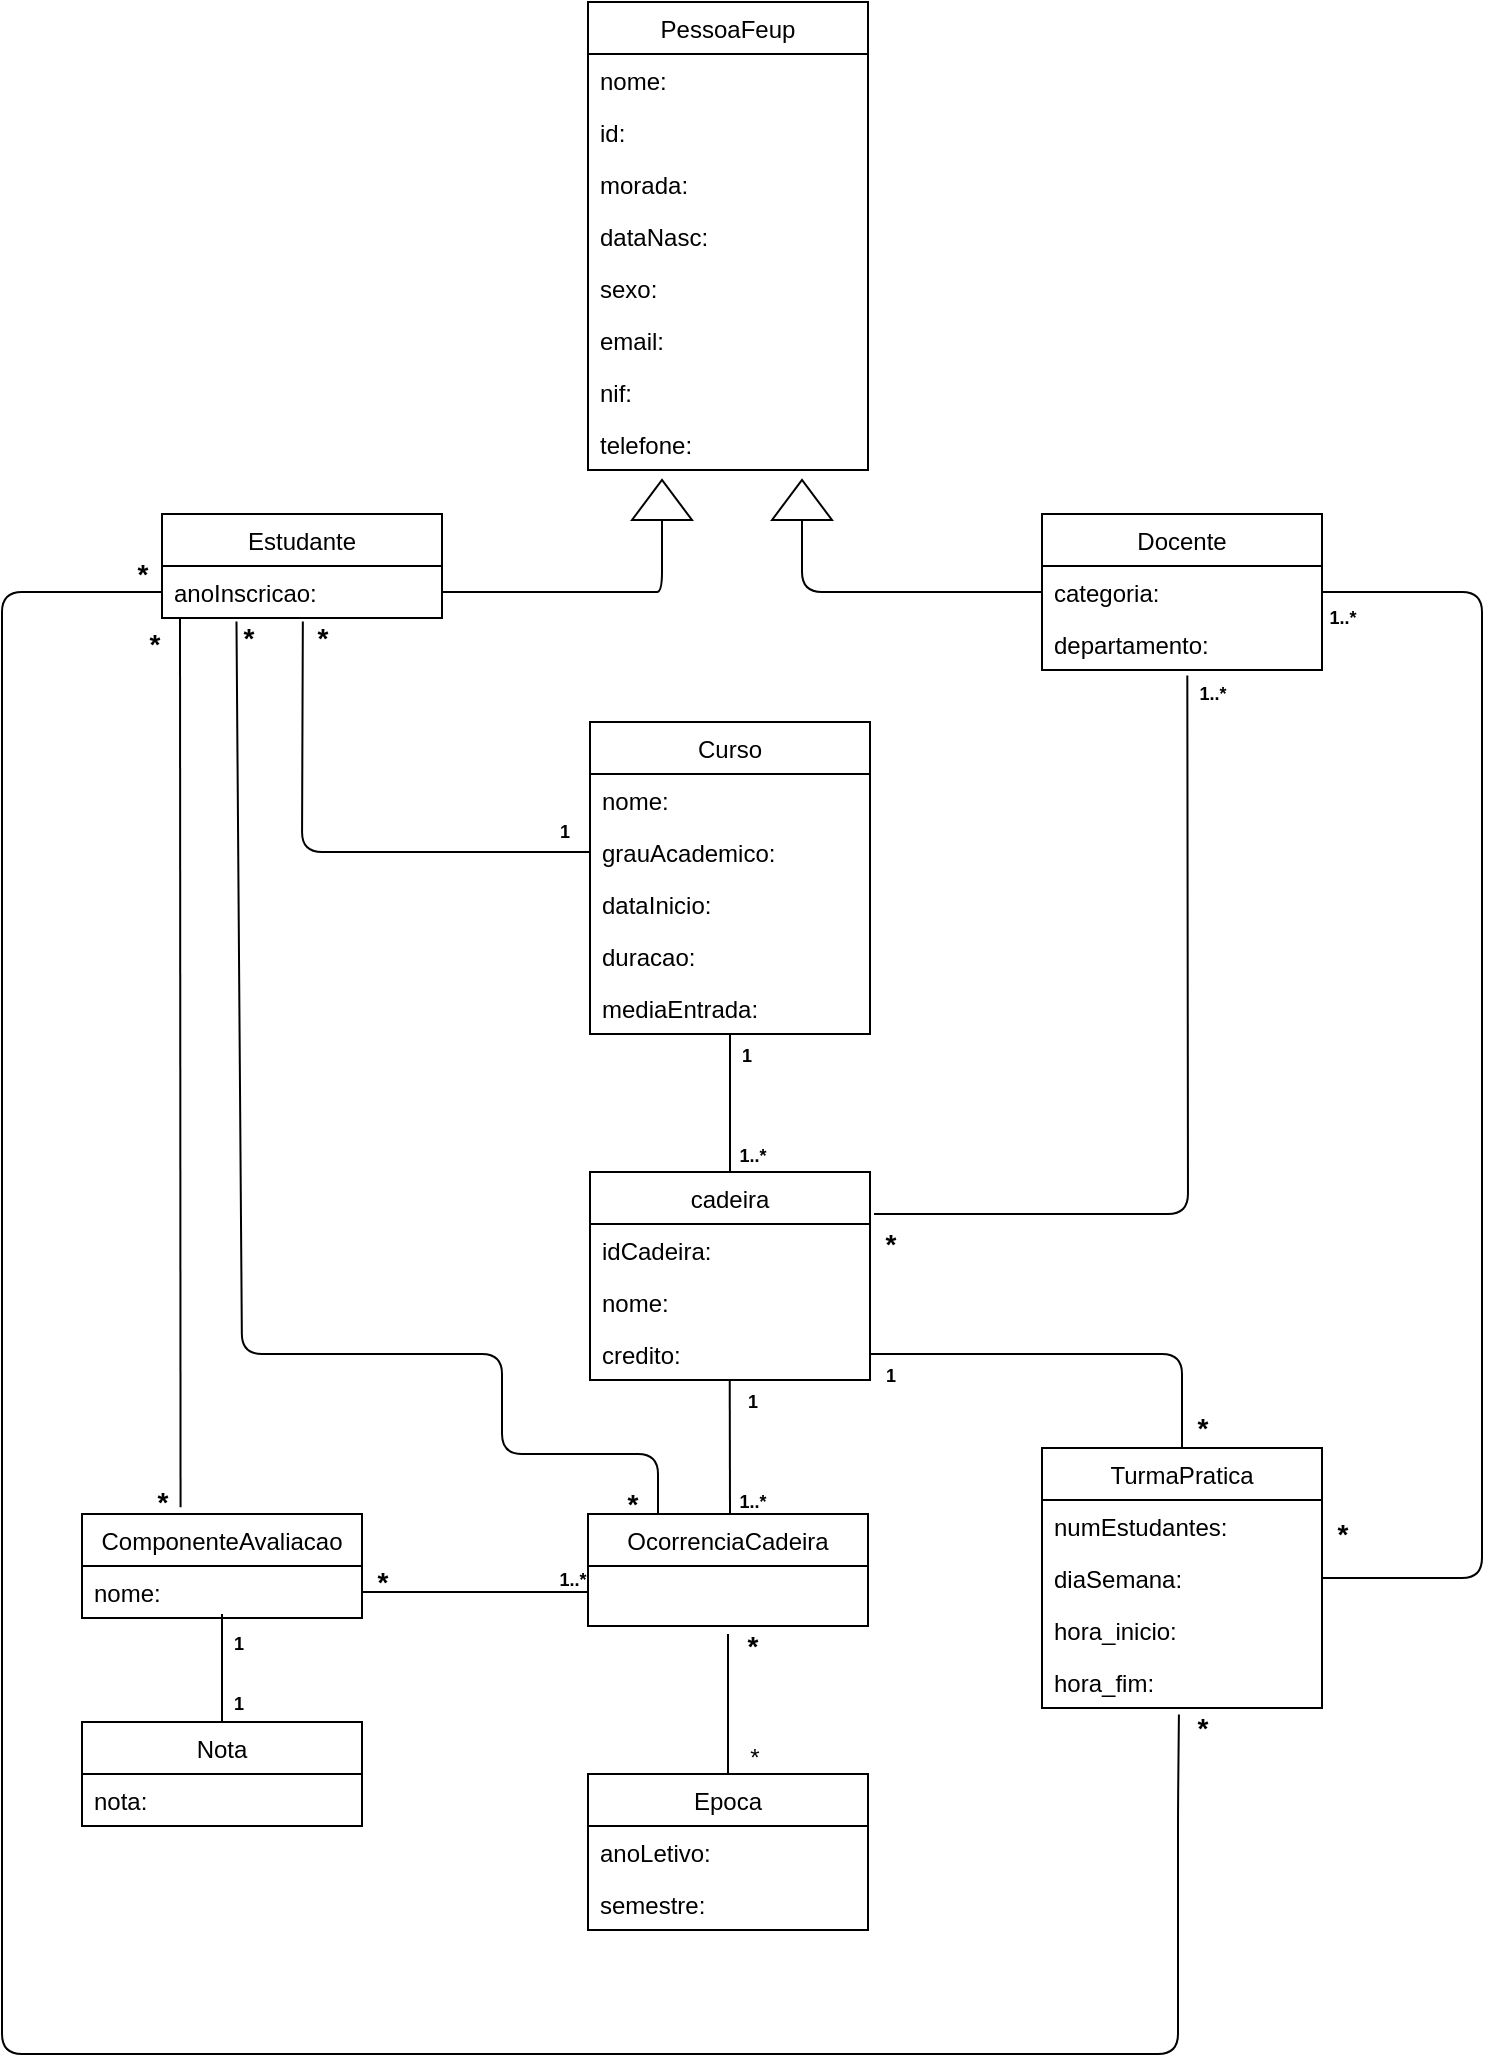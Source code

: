 <mxfile version="12.9.7" type="device"><diagram id="d7LpSjRp7Q46uOrxwOj7" name="Modelo Conceptual"><mxGraphModel dx="1038" dy="548" grid="1" gridSize="10" guides="1" tooltips="1" connect="1" arrows="1" fold="1" page="1" pageScale="1" pageWidth="827" pageHeight="1169" math="0" shadow="0"><root><mxCell id="4ptNPu3zkqweSRHVNAvZ-0"/><mxCell id="4ptNPu3zkqweSRHVNAvZ-1" parent="4ptNPu3zkqweSRHVNAvZ-0"/><mxCell id="tby6hrzwDhZLxo_QM7lI-17" value="PessoaFeup" style="swimlane;fontStyle=0;childLayout=stackLayout;horizontal=1;startSize=26;fillColor=none;horizontalStack=0;resizeParent=1;resizeParentMax=0;resizeLast=0;collapsible=1;marginBottom=0;" parent="4ptNPu3zkqweSRHVNAvZ-1" vertex="1"><mxGeometry x="343" y="76" width="140" height="234" as="geometry"/></mxCell><mxCell id="tby6hrzwDhZLxo_QM7lI-18" value="nome: " style="text;strokeColor=none;fillColor=none;align=left;verticalAlign=top;spacingLeft=4;spacingRight=4;overflow=hidden;rotatable=0;points=[[0,0.5],[1,0.5]];portConstraint=eastwest;" parent="tby6hrzwDhZLxo_QM7lI-17" vertex="1"><mxGeometry y="26" width="140" height="26" as="geometry"/></mxCell><mxCell id="tby6hrzwDhZLxo_QM7lI-19" value="id:" style="text;strokeColor=none;fillColor=none;align=left;verticalAlign=top;spacingLeft=4;spacingRight=4;overflow=hidden;rotatable=0;points=[[0,0.5],[1,0.5]];portConstraint=eastwest;" parent="tby6hrzwDhZLxo_QM7lI-17" vertex="1"><mxGeometry y="52" width="140" height="26" as="geometry"/></mxCell><mxCell id="iVoNyIiTKMbWrIPZD3BO-11" value="morada:" style="text;strokeColor=none;fillColor=none;align=left;verticalAlign=top;spacingLeft=4;spacingRight=4;overflow=hidden;rotatable=0;points=[[0,0.5],[1,0.5]];portConstraint=eastwest;" parent="tby6hrzwDhZLxo_QM7lI-17" vertex="1"><mxGeometry y="78" width="140" height="26" as="geometry"/></mxCell><mxCell id="tby6hrzwDhZLxo_QM7lI-20" value="dataNasc:" style="text;strokeColor=none;fillColor=none;align=left;verticalAlign=top;spacingLeft=4;spacingRight=4;overflow=hidden;rotatable=0;points=[[0,0.5],[1,0.5]];portConstraint=eastwest;" parent="tby6hrzwDhZLxo_QM7lI-17" vertex="1"><mxGeometry y="104" width="140" height="26" as="geometry"/></mxCell><mxCell id="tby6hrzwDhZLxo_QM7lI-26" value="sexo:" style="text;strokeColor=none;fillColor=none;align=left;verticalAlign=top;spacingLeft=4;spacingRight=4;overflow=hidden;rotatable=0;points=[[0,0.5],[1,0.5]];portConstraint=eastwest;" parent="tby6hrzwDhZLxo_QM7lI-17" vertex="1"><mxGeometry y="130" width="140" height="26" as="geometry"/></mxCell><mxCell id="tby6hrzwDhZLxo_QM7lI-27" value="email:" style="text;strokeColor=none;fillColor=none;align=left;verticalAlign=top;spacingLeft=4;spacingRight=4;overflow=hidden;rotatable=0;points=[[0,0.5],[1,0.5]];portConstraint=eastwest;" parent="tby6hrzwDhZLxo_QM7lI-17" vertex="1"><mxGeometry y="156" width="140" height="26" as="geometry"/></mxCell><mxCell id="uQg8kE9yHrgiMNUJrHKK-1" value="nif:" style="text;strokeColor=none;fillColor=none;align=left;verticalAlign=top;spacingLeft=4;spacingRight=4;overflow=hidden;rotatable=0;points=[[0,0.5],[1,0.5]];portConstraint=eastwest;" parent="tby6hrzwDhZLxo_QM7lI-17" vertex="1"><mxGeometry y="182" width="140" height="26" as="geometry"/></mxCell><mxCell id="uQg8kE9yHrgiMNUJrHKK-2" value="telefone:" style="text;strokeColor=none;fillColor=none;align=left;verticalAlign=top;spacingLeft=4;spacingRight=4;overflow=hidden;rotatable=0;points=[[0,0.5],[1,0.5]];portConstraint=eastwest;" parent="tby6hrzwDhZLxo_QM7lI-17" vertex="1"><mxGeometry y="208" width="140" height="26" as="geometry"/></mxCell><mxCell id="tby6hrzwDhZLxo_QM7lI-35" value="Estudante" style="swimlane;fontStyle=0;childLayout=stackLayout;horizontal=1;startSize=26;fillColor=none;horizontalStack=0;resizeParent=1;resizeParentMax=0;resizeLast=0;collapsible=1;marginBottom=0;" parent="4ptNPu3zkqweSRHVNAvZ-1" vertex="1"><mxGeometry x="130" y="332" width="140" height="52" as="geometry"/></mxCell><mxCell id="tby6hrzwDhZLxo_QM7lI-36" value="anoInscricao:" style="text;strokeColor=none;fillColor=none;align=left;verticalAlign=top;spacingLeft=4;spacingRight=4;overflow=hidden;rotatable=0;points=[[0,0.5],[1,0.5]];portConstraint=eastwest;" parent="tby6hrzwDhZLxo_QM7lI-35" vertex="1"><mxGeometry y="26" width="140" height="26" as="geometry"/></mxCell><mxCell id="tby6hrzwDhZLxo_QM7lI-29" value="Docente" style="swimlane;fontStyle=0;childLayout=stackLayout;horizontal=1;startSize=26;fillColor=none;horizontalStack=0;resizeParent=1;resizeParentMax=0;resizeLast=0;collapsible=1;marginBottom=0;" parent="4ptNPu3zkqweSRHVNAvZ-1" vertex="1"><mxGeometry x="570" y="332" width="140" height="78" as="geometry"/></mxCell><mxCell id="tby6hrzwDhZLxo_QM7lI-31" value="categoria:" style="text;strokeColor=none;fillColor=none;align=left;verticalAlign=top;spacingLeft=4;spacingRight=4;overflow=hidden;rotatable=0;points=[[0,0.5],[1,0.5]];portConstraint=eastwest;" parent="tby6hrzwDhZLxo_QM7lI-29" vertex="1"><mxGeometry y="26" width="140" height="26" as="geometry"/></mxCell><mxCell id="tby6hrzwDhZLxo_QM7lI-32" value="departamento:" style="text;strokeColor=none;fillColor=none;align=left;verticalAlign=top;spacingLeft=4;spacingRight=4;overflow=hidden;rotatable=0;points=[[0,0.5],[1,0.5]];portConstraint=eastwest;" parent="tby6hrzwDhZLxo_QM7lI-29" vertex="1"><mxGeometry y="52" width="140" height="26" as="geometry"/></mxCell><mxCell id="tby6hrzwDhZLxo_QM7lI-83" value="" style="triangle;whiteSpace=wrap;html=1;rotation=-90;" parent="4ptNPu3zkqweSRHVNAvZ-1" vertex="1"><mxGeometry x="370" y="310" width="20" height="30" as="geometry"/></mxCell><mxCell id="tby6hrzwDhZLxo_QM7lI-84" value="" style="triangle;whiteSpace=wrap;html=1;rotation=-90;" parent="4ptNPu3zkqweSRHVNAvZ-1" vertex="1"><mxGeometry x="440" y="310" width="20" height="30" as="geometry"/></mxCell><mxCell id="tby6hrzwDhZLxo_QM7lI-85" value="" style="endArrow=none;html=1;exitX=1;exitY=0.5;exitDx=0;exitDy=0;entryX=0;entryY=0.5;entryDx=0;entryDy=0;" parent="4ptNPu3zkqweSRHVNAvZ-1" target="tby6hrzwDhZLxo_QM7lI-83" edge="1"><mxGeometry width="50" height="50" relative="1" as="geometry"><mxPoint x="270" y="371" as="sourcePoint"/><mxPoint x="560" y="422" as="targetPoint"/><Array as="points"><mxPoint x="370" y="371"/><mxPoint x="380" y="371"/></Array></mxGeometry></mxCell><mxCell id="tby6hrzwDhZLxo_QM7lI-86" value="" style="endArrow=none;html=1;exitX=0;exitY=0.5;exitDx=0;exitDy=0;entryX=0;entryY=0.5;entryDx=0;entryDy=0;" parent="4ptNPu3zkqweSRHVNAvZ-1" source="tby6hrzwDhZLxo_QM7lI-84" edge="1"><mxGeometry width="50" height="50" relative="1" as="geometry"><mxPoint x="510" y="472" as="sourcePoint"/><mxPoint x="570" y="371" as="targetPoint"/><Array as="points"><mxPoint x="450" y="371"/></Array></mxGeometry></mxCell><mxCell id="tby6hrzwDhZLxo_QM7lI-39" value="Curso" style="swimlane;fontStyle=0;childLayout=stackLayout;horizontal=1;startSize=26;fillColor=none;horizontalStack=0;resizeParent=1;resizeParentMax=0;resizeLast=0;collapsible=1;marginBottom=0;" parent="4ptNPu3zkqweSRHVNAvZ-1" vertex="1"><mxGeometry x="344" y="436" width="140" height="156" as="geometry"/></mxCell><mxCell id="tby6hrzwDhZLxo_QM7lI-40" value="nome: " style="text;strokeColor=none;fillColor=none;align=left;verticalAlign=top;spacingLeft=4;spacingRight=4;overflow=hidden;rotatable=0;points=[[0,0.5],[1,0.5]];portConstraint=eastwest;" parent="tby6hrzwDhZLxo_QM7lI-39" vertex="1"><mxGeometry y="26" width="140" height="26" as="geometry"/></mxCell><mxCell id="tby6hrzwDhZLxo_QM7lI-41" value="grauAcademico:" style="text;strokeColor=none;fillColor=none;align=left;verticalAlign=top;spacingLeft=4;spacingRight=4;overflow=hidden;rotatable=0;points=[[0,0.5],[1,0.5]];portConstraint=eastwest;" parent="tby6hrzwDhZLxo_QM7lI-39" vertex="1"><mxGeometry y="52" width="140" height="26" as="geometry"/></mxCell><mxCell id="tby6hrzwDhZLxo_QM7lI-42" value="dataInicio:" style="text;strokeColor=none;fillColor=none;align=left;verticalAlign=top;spacingLeft=4;spacingRight=4;overflow=hidden;rotatable=0;points=[[0,0.5],[1,0.5]];portConstraint=eastwest;" parent="tby6hrzwDhZLxo_QM7lI-39" vertex="1"><mxGeometry y="78" width="140" height="26" as="geometry"/></mxCell><mxCell id="tby6hrzwDhZLxo_QM7lI-43" value="duracao:" style="text;strokeColor=none;fillColor=none;align=left;verticalAlign=top;spacingLeft=4;spacingRight=4;overflow=hidden;rotatable=0;points=[[0,0.5],[1,0.5]];portConstraint=eastwest;" parent="tby6hrzwDhZLxo_QM7lI-39" vertex="1"><mxGeometry y="104" width="140" height="26" as="geometry"/></mxCell><mxCell id="tby6hrzwDhZLxo_QM7lI-44" value="mediaEntrada:" style="text;strokeColor=none;fillColor=none;align=left;verticalAlign=top;spacingLeft=4;spacingRight=4;overflow=hidden;rotatable=0;points=[[0,0.5],[1,0.5]];portConstraint=eastwest;" parent="tby6hrzwDhZLxo_QM7lI-39" vertex="1"><mxGeometry y="130" width="140" height="26" as="geometry"/></mxCell><mxCell id="tby6hrzwDhZLxo_QM7lI-87" value="" style="endArrow=none;html=1;entryX=0;entryY=0.5;entryDx=0;entryDy=0;exitX=0.503;exitY=1.069;exitDx=0;exitDy=0;exitPerimeter=0;" parent="4ptNPu3zkqweSRHVNAvZ-1" source="tby6hrzwDhZLxo_QM7lI-36" target="tby6hrzwDhZLxo_QM7lI-41" edge="1"><mxGeometry width="50" height="50" relative="1" as="geometry"><mxPoint x="200" y="414" as="sourcePoint"/><mxPoint x="560" y="602" as="targetPoint"/><Array as="points"><mxPoint x="200" y="501"/></Array></mxGeometry></mxCell><mxCell id="tby6hrzwDhZLxo_QM7lI-76" value="cadeira" style="swimlane;fontStyle=0;childLayout=stackLayout;horizontal=1;startSize=26;fillColor=none;horizontalStack=0;resizeParent=1;resizeParentMax=0;resizeLast=0;collapsible=1;marginBottom=0;" parent="4ptNPu3zkqweSRHVNAvZ-1" vertex="1"><mxGeometry x="344" y="661" width="140" height="104" as="geometry"/></mxCell><mxCell id="tby6hrzwDhZLxo_QM7lI-78" value="idCadeira:" style="text;strokeColor=none;fillColor=none;align=left;verticalAlign=top;spacingLeft=4;spacingRight=4;overflow=hidden;rotatable=0;points=[[0,0.5],[1,0.5]];portConstraint=eastwest;" parent="tby6hrzwDhZLxo_QM7lI-76" vertex="1"><mxGeometry y="26" width="140" height="26" as="geometry"/></mxCell><mxCell id="iVoNyIiTKMbWrIPZD3BO-13" value="nome:" style="text;strokeColor=none;fillColor=none;align=left;verticalAlign=top;spacingLeft=4;spacingRight=4;overflow=hidden;rotatable=0;points=[[0,0.5],[1,0.5]];portConstraint=eastwest;" parent="tby6hrzwDhZLxo_QM7lI-76" vertex="1"><mxGeometry y="52" width="140" height="26" as="geometry"/></mxCell><mxCell id="tby6hrzwDhZLxo_QM7lI-79" value="credito:" style="text;strokeColor=none;fillColor=none;align=left;verticalAlign=top;spacingLeft=4;spacingRight=4;overflow=hidden;rotatable=0;points=[[0,0.5],[1,0.5]];portConstraint=eastwest;" parent="tby6hrzwDhZLxo_QM7lI-76" vertex="1"><mxGeometry y="78" width="140" height="26" as="geometry"/></mxCell><mxCell id="tby6hrzwDhZLxo_QM7lI-88" value="" style="endArrow=none;html=1;exitX=0.5;exitY=0;exitDx=0;exitDy=0;" parent="4ptNPu3zkqweSRHVNAvZ-1" source="tby6hrzwDhZLxo_QM7lI-76" edge="1"><mxGeometry width="50" height="50" relative="1" as="geometry"><mxPoint x="510" y="762" as="sourcePoint"/><mxPoint x="414" y="592" as="targetPoint"/></mxGeometry></mxCell><mxCell id="tby6hrzwDhZLxo_QM7lI-89" value="" style="endArrow=none;html=1;entryX=0.519;entryY=1.104;entryDx=0;entryDy=0;entryPerimeter=0;" parent="4ptNPu3zkqweSRHVNAvZ-1" target="tby6hrzwDhZLxo_QM7lI-32" edge="1"><mxGeometry width="50" height="50" relative="1" as="geometry"><mxPoint x="486" y="682" as="sourcePoint"/><mxPoint x="560" y="532" as="targetPoint"/><Array as="points"><mxPoint x="643" y="682"/></Array></mxGeometry></mxCell><mxCell id="tby6hrzwDhZLxo_QM7lI-91" value="" style="endArrow=none;html=1;exitX=0.5;exitY=0;exitDx=0;exitDy=0;entryX=0.499;entryY=1;entryDx=0;entryDy=0;entryPerimeter=0;" parent="4ptNPu3zkqweSRHVNAvZ-1" target="tby6hrzwDhZLxo_QM7lI-79" edge="1"><mxGeometry width="50" height="50" relative="1" as="geometry"><mxPoint x="414" y="832" as="sourcePoint"/><mxPoint x="510" y="752" as="targetPoint"/></mxGeometry></mxCell><mxCell id="tby6hrzwDhZLxo_QM7lI-92" value="" style="endArrow=none;html=1;exitX=1;exitY=0.5;exitDx=0;exitDy=0;entryX=0.5;entryY=0;entryDx=0;entryDy=0;" parent="4ptNPu3zkqweSRHVNAvZ-1" source="tby6hrzwDhZLxo_QM7lI-79" target="tby6hrzwDhZLxo_QM7lI-69" edge="1"><mxGeometry width="50" height="50" relative="1" as="geometry"><mxPoint x="520" y="882" as="sourcePoint"/><mxPoint x="570" y="832" as="targetPoint"/><Array as="points"><mxPoint x="640" y="752"/></Array></mxGeometry></mxCell><mxCell id="tby6hrzwDhZLxo_QM7lI-45" value="OcorrenciaCadeira" style="swimlane;fontStyle=0;childLayout=stackLayout;horizontal=1;startSize=26;fillColor=none;horizontalStack=0;resizeParent=1;resizeParentMax=0;resizeLast=0;collapsible=1;marginBottom=0;" parent="4ptNPu3zkqweSRHVNAvZ-1" vertex="1"><mxGeometry x="343" y="832" width="140" height="56" as="geometry"/></mxCell><mxCell id="tby6hrzwDhZLxo_QM7lI-93" value="Epoca" style="swimlane;fontStyle=0;childLayout=stackLayout;horizontal=1;startSize=26;fillColor=none;horizontalStack=0;resizeParent=1;resizeParentMax=0;resizeLast=0;collapsible=1;marginBottom=0;" parent="4ptNPu3zkqweSRHVNAvZ-1" vertex="1"><mxGeometry x="343" y="962" width="140" height="78" as="geometry"/></mxCell><mxCell id="tby6hrzwDhZLxo_QM7lI-94" value="anoLetivo:" style="text;strokeColor=none;fillColor=none;align=left;verticalAlign=top;spacingLeft=4;spacingRight=4;overflow=hidden;rotatable=0;points=[[0,0.5],[1,0.5]];portConstraint=eastwest;" parent="tby6hrzwDhZLxo_QM7lI-93" vertex="1"><mxGeometry y="26" width="140" height="26" as="geometry"/></mxCell><mxCell id="tby6hrzwDhZLxo_QM7lI-95" value="semestre:" style="text;strokeColor=none;fillColor=none;align=left;verticalAlign=top;spacingLeft=4;spacingRight=4;overflow=hidden;rotatable=0;points=[[0,0.5],[1,0.5]];portConstraint=eastwest;" parent="tby6hrzwDhZLxo_QM7lI-93" vertex="1"><mxGeometry y="52" width="140" height="26" as="geometry"/></mxCell><mxCell id="tby6hrzwDhZLxo_QM7lI-96" value="" style="endArrow=none;html=1;entryX=0.5;entryY=0;entryDx=0;entryDy=0;" parent="4ptNPu3zkqweSRHVNAvZ-1" target="tby6hrzwDhZLxo_QM7lI-93" edge="1"><mxGeometry width="50" height="50" relative="1" as="geometry"><mxPoint x="413" y="892" as="sourcePoint"/><mxPoint x="510" y="832" as="targetPoint"/></mxGeometry></mxCell><mxCell id="tby6hrzwDhZLxo_QM7lI-57" value="ComponenteAvaliacao" style="swimlane;fontStyle=0;childLayout=stackLayout;horizontal=1;startSize=26;fillColor=none;horizontalStack=0;resizeParent=1;resizeParentMax=0;resizeLast=0;collapsible=1;marginBottom=0;" parent="4ptNPu3zkqweSRHVNAvZ-1" vertex="1"><mxGeometry x="90" y="832" width="140" height="52" as="geometry"/></mxCell><mxCell id="tby6hrzwDhZLxo_QM7lI-58" value="nome:" style="text;strokeColor=none;fillColor=none;align=left;verticalAlign=top;spacingLeft=4;spacingRight=4;overflow=hidden;rotatable=0;points=[[0,0.5],[1,0.5]];portConstraint=eastwest;" parent="tby6hrzwDhZLxo_QM7lI-57" vertex="1"><mxGeometry y="26" width="140" height="26" as="geometry"/></mxCell><mxCell id="tby6hrzwDhZLxo_QM7lI-97" value="" style="endArrow=none;html=1;entryX=0.25;entryY=0;entryDx=0;entryDy=0;exitX=0.212;exitY=0.085;exitDx=0;exitDy=0;exitPerimeter=0;" parent="4ptNPu3zkqweSRHVNAvZ-1" source="_8HD-RxZDn5h58wlce3p-14" target="tby6hrzwDhZLxo_QM7lI-45" edge="1"><mxGeometry width="50" height="50" relative="1" as="geometry"><mxPoint x="170" y="432" as="sourcePoint"/><mxPoint x="155" y="752" as="targetPoint"/><Array as="points"><mxPoint x="170" y="752"/><mxPoint x="300" y="752"/><mxPoint x="300" y="802"/><mxPoint x="378" y="802"/></Array></mxGeometry></mxCell><mxCell id="tby6hrzwDhZLxo_QM7lI-98" value="" style="endArrow=none;html=1;exitX=1;exitY=0.5;exitDx=0;exitDy=0;entryX=0;entryY=0.5;entryDx=0;entryDy=0;" parent="4ptNPu3zkqweSRHVNAvZ-1" source="tby6hrzwDhZLxo_QM7lI-58" edge="1"><mxGeometry width="50" height="50" relative="1" as="geometry"><mxPoint x="390" y="852" as="sourcePoint"/><mxPoint x="343.0" y="871.0" as="targetPoint"/></mxGeometry></mxCell><mxCell id="tby6hrzwDhZLxo_QM7lI-51" value="Nota" style="swimlane;fontStyle=0;childLayout=stackLayout;horizontal=1;startSize=26;fillColor=none;horizontalStack=0;resizeParent=1;resizeParentMax=0;resizeLast=0;collapsible=1;marginBottom=0;" parent="4ptNPu3zkqweSRHVNAvZ-1" vertex="1"><mxGeometry x="90" y="936" width="140" height="52" as="geometry"/></mxCell><mxCell id="tby6hrzwDhZLxo_QM7lI-52" value="nota:" style="text;strokeColor=none;fillColor=none;align=left;verticalAlign=top;spacingLeft=4;spacingRight=4;overflow=hidden;rotatable=0;points=[[0,0.5],[1,0.5]];portConstraint=eastwest;" parent="tby6hrzwDhZLxo_QM7lI-51" vertex="1"><mxGeometry y="26" width="140" height="26" as="geometry"/></mxCell><mxCell id="tby6hrzwDhZLxo_QM7lI-99" value="" style="endArrow=none;html=1;entryX=0.5;entryY=0;entryDx=0;entryDy=0;" parent="4ptNPu3zkqweSRHVNAvZ-1" target="tby6hrzwDhZLxo_QM7lI-51" edge="1"><mxGeometry width="50" height="50" relative="1" as="geometry"><mxPoint x="160" y="882" as="sourcePoint"/><mxPoint x="410" y="832" as="targetPoint"/></mxGeometry></mxCell><mxCell id="_8HD-RxZDn5h58wlce3p-4" value="&lt;font style=&quot;font-size: 14px&quot;&gt;&lt;b&gt;*&lt;/b&gt;&lt;/font&gt;" style="text;html=1;align=center;verticalAlign=middle;resizable=0;points=[];autosize=1;" parent="4ptNPu3zkqweSRHVNAvZ-1" vertex="1"><mxGeometry x="200" y="384" width="20" height="20" as="geometry"/></mxCell><mxCell id="_8HD-RxZDn5h58wlce3p-5" value="&lt;b&gt;&lt;font style=&quot;font-size: 9px&quot;&gt;1&lt;/font&gt;&lt;/b&gt;" style="text;html=1;align=center;verticalAlign=middle;resizable=0;points=[];autosize=1;" parent="4ptNPu3zkqweSRHVNAvZ-1" vertex="1"><mxGeometry x="321" y="480" width="20" height="20" as="geometry"/></mxCell><mxCell id="_8HD-RxZDn5h58wlce3p-6" value="&lt;font style=&quot;font-size: 14px&quot;&gt;&lt;b style=&quot;font-size: 9px&quot;&gt;1..*&lt;/b&gt;&lt;/font&gt;" style="text;html=1;align=center;verticalAlign=middle;resizable=0;points=[];autosize=1;" parent="4ptNPu3zkqweSRHVNAvZ-1" vertex="1"><mxGeometry x="410" y="641" width="30" height="20" as="geometry"/></mxCell><mxCell id="_8HD-RxZDn5h58wlce3p-9" value="&lt;font style=&quot;font-size: 14px&quot;&gt;&lt;b style=&quot;font-size: 9px&quot;&gt;1..*&lt;/b&gt;&lt;/font&gt;" style="text;html=1;align=center;verticalAlign=middle;resizable=0;points=[];autosize=1;" parent="4ptNPu3zkqweSRHVNAvZ-1" vertex="1"><mxGeometry x="640" y="410" width="30" height="20" as="geometry"/></mxCell><mxCell id="_8HD-RxZDn5h58wlce3p-10" value="&lt;font style=&quot;font-size: 14px&quot;&gt;&lt;b&gt;*&lt;/b&gt;&lt;/font&gt;" style="text;html=1;align=center;verticalAlign=middle;resizable=0;points=[];autosize=1;" parent="4ptNPu3zkqweSRHVNAvZ-1" vertex="1"><mxGeometry x="484" y="687" width="20" height="20" as="geometry"/></mxCell><mxCell id="_8HD-RxZDn5h58wlce3p-11" value="&lt;font style=&quot;font-size: 14px&quot;&gt;&lt;b&gt;*&lt;/b&gt;&lt;/font&gt;" style="text;html=1;align=center;verticalAlign=middle;resizable=0;points=[];autosize=1;" parent="4ptNPu3zkqweSRHVNAvZ-1" vertex="1"><mxGeometry x="640" y="779" width="20" height="20" as="geometry"/></mxCell><mxCell id="_8HD-RxZDn5h58wlce3p-13" value="&lt;b&gt;&lt;font style=&quot;font-size: 9px&quot;&gt;1&lt;/font&gt;&lt;/b&gt;" style="text;html=1;align=center;verticalAlign=middle;resizable=0;points=[];autosize=1;" parent="4ptNPu3zkqweSRHVNAvZ-1" vertex="1"><mxGeometry x="484" y="752" width="20" height="20" as="geometry"/></mxCell><mxCell id="_8HD-RxZDn5h58wlce3p-14" value="&lt;font style=&quot;font-size: 14px&quot;&gt;&lt;b&gt;*&lt;/b&gt;&lt;/font&gt;" style="text;html=1;align=center;verticalAlign=middle;resizable=0;points=[];autosize=1;" parent="4ptNPu3zkqweSRHVNAvZ-1" vertex="1"><mxGeometry x="163" y="384" width="20" height="20" as="geometry"/></mxCell><mxCell id="_8HD-RxZDn5h58wlce3p-15" value="&lt;font style=&quot;font-size: 14px&quot;&gt;&lt;b&gt;*&lt;/b&gt;&lt;/font&gt;" style="text;html=1;align=center;verticalAlign=middle;resizable=0;points=[];autosize=1;" parent="4ptNPu3zkqweSRHVNAvZ-1" vertex="1"><mxGeometry x="355" y="817" width="20" height="20" as="geometry"/></mxCell><mxCell id="_8HD-RxZDn5h58wlce3p-18" value="&lt;font style=&quot;font-size: 14px&quot;&gt;&lt;b&gt;*&lt;/b&gt;&lt;/font&gt;" style="text;html=1;align=center;verticalAlign=middle;resizable=0;points=[];autosize=1;" parent="4ptNPu3zkqweSRHVNAvZ-1" vertex="1"><mxGeometry x="230" y="856" width="20" height="20" as="geometry"/></mxCell><mxCell id="_8HD-RxZDn5h58wlce3p-20" value="&lt;b&gt;&lt;font style=&quot;font-size: 9px&quot;&gt;1..*&lt;/font&gt;&lt;/b&gt;" style="text;html=1;align=center;verticalAlign=middle;resizable=0;points=[];autosize=1;" parent="4ptNPu3zkqweSRHVNAvZ-1" vertex="1"><mxGeometry x="320" y="854" width="30" height="20" as="geometry"/></mxCell><mxCell id="_8HD-RxZDn5h58wlce3p-29" value="&lt;b&gt;&lt;font style=&quot;font-size: 9px&quot;&gt;1&lt;/font&gt;&lt;/b&gt;" style="text;html=1;align=center;verticalAlign=middle;resizable=0;points=[];autosize=1;" parent="4ptNPu3zkqweSRHVNAvZ-1" vertex="1"><mxGeometry x="158" y="916" width="20" height="20" as="geometry"/></mxCell><mxCell id="_8HD-RxZDn5h58wlce3p-30" value="&lt;b&gt;&lt;font style=&quot;font-size: 9px&quot;&gt;1&lt;/font&gt;&lt;/b&gt;" style="text;html=1;align=center;verticalAlign=middle;resizable=0;points=[];autosize=1;" parent="4ptNPu3zkqweSRHVNAvZ-1" vertex="1"><mxGeometry x="158" y="886" width="20" height="20" as="geometry"/></mxCell><mxCell id="_8HD-RxZDn5h58wlce3p-32" value="&lt;div&gt;*&lt;br&gt;&lt;/div&gt;" style="text;html=1;align=center;verticalAlign=middle;resizable=0;points=[];autosize=1;" parent="4ptNPu3zkqweSRHVNAvZ-1" vertex="1"><mxGeometry x="416" y="944" width="20" height="20" as="geometry"/></mxCell><mxCell id="_8HD-RxZDn5h58wlce3p-33" value="&lt;font style=&quot;font-size: 14px&quot;&gt;&lt;b&gt;*&lt;/b&gt;&lt;/font&gt;" style="text;html=1;align=center;verticalAlign=middle;resizable=0;points=[];autosize=1;" parent="4ptNPu3zkqweSRHVNAvZ-1" vertex="1"><mxGeometry x="415" y="888" width="20" height="20" as="geometry"/></mxCell><mxCell id="_8HD-RxZDn5h58wlce3p-34" value="&lt;b&gt;&lt;font style=&quot;font-size: 9px&quot;&gt;1&lt;/font&gt;&lt;/b&gt;" style="text;html=1;align=center;verticalAlign=middle;resizable=0;points=[];autosize=1;" parent="4ptNPu3zkqweSRHVNAvZ-1" vertex="1"><mxGeometry x="412" y="592" width="20" height="20" as="geometry"/></mxCell><mxCell id="tby6hrzwDhZLxo_QM7lI-69" value="TurmaPratica" style="swimlane;fontStyle=0;childLayout=stackLayout;horizontal=1;startSize=26;fillColor=none;horizontalStack=0;resizeParent=1;resizeParentMax=0;resizeLast=0;collapsible=1;marginBottom=0;" parent="4ptNPu3zkqweSRHVNAvZ-1" vertex="1"><mxGeometry x="570" y="799" width="140" height="130" as="geometry"/></mxCell><mxCell id="tby6hrzwDhZLxo_QM7lI-71" value="numEstudantes:" style="text;strokeColor=none;fillColor=none;align=left;verticalAlign=top;spacingLeft=4;spacingRight=4;overflow=hidden;rotatable=0;points=[[0,0.5],[1,0.5]];portConstraint=eastwest;" parent="tby6hrzwDhZLxo_QM7lI-69" vertex="1"><mxGeometry y="26" width="140" height="26" as="geometry"/></mxCell><mxCell id="tby6hrzwDhZLxo_QM7lI-72" value="diaSemana:" style="text;strokeColor=none;fillColor=none;align=left;verticalAlign=top;spacingLeft=4;spacingRight=4;overflow=hidden;rotatable=0;points=[[0,0.5],[1,0.5]];portConstraint=eastwest;" parent="tby6hrzwDhZLxo_QM7lI-69" vertex="1"><mxGeometry y="52" width="140" height="26" as="geometry"/></mxCell><mxCell id="uQg8kE9yHrgiMNUJrHKK-3" value="hora_inicio:" style="text;strokeColor=none;fillColor=none;align=left;verticalAlign=top;spacingLeft=4;spacingRight=4;overflow=hidden;rotatable=0;points=[[0,0.5],[1,0.5]];portConstraint=eastwest;" parent="tby6hrzwDhZLxo_QM7lI-69" vertex="1"><mxGeometry y="78" width="140" height="26" as="geometry"/></mxCell><mxCell id="uQg8kE9yHrgiMNUJrHKK-4" value="hora_fim:" style="text;strokeColor=none;fillColor=none;align=left;verticalAlign=top;spacingLeft=4;spacingRight=4;overflow=hidden;rotatable=0;points=[[0,0.5],[1,0.5]];portConstraint=eastwest;" parent="tby6hrzwDhZLxo_QM7lI-69" vertex="1"><mxGeometry y="104" width="140" height="26" as="geometry"/></mxCell><mxCell id="iVoNyIiTKMbWrIPZD3BO-14" value="&lt;font size=&quot;1&quot;&gt;&lt;b style=&quot;font-size: 9px&quot;&gt;1..*&lt;/b&gt;&lt;/font&gt;" style="text;html=1;align=center;verticalAlign=middle;resizable=0;points=[];autosize=1;" parent="4ptNPu3zkqweSRHVNAvZ-1" vertex="1"><mxGeometry x="410" y="815" width="30" height="20" as="geometry"/></mxCell><mxCell id="iVoNyIiTKMbWrIPZD3BO-15" value="&lt;b&gt;&lt;font style=&quot;font-size: 9px&quot;&gt;1&lt;/font&gt;&lt;/b&gt;" style="text;html=1;align=center;verticalAlign=middle;resizable=0;points=[];autosize=1;" parent="4ptNPu3zkqweSRHVNAvZ-1" vertex="1"><mxGeometry x="415" y="765" width="20" height="20" as="geometry"/></mxCell><mxCell id="iVoNyIiTKMbWrIPZD3BO-16" value="" style="endArrow=none;html=1;exitX=0.352;exitY=-0.064;exitDx=0;exitDy=0;exitPerimeter=0;" parent="4ptNPu3zkqweSRHVNAvZ-1" source="tby6hrzwDhZLxo_QM7lI-57" edge="1"><mxGeometry width="50" height="50" relative="1" as="geometry"><mxPoint x="170" y="712" as="sourcePoint"/><mxPoint x="139" y="384" as="targetPoint"/></mxGeometry></mxCell><mxCell id="iVoNyIiTKMbWrIPZD3BO-17" value="" style="endArrow=none;html=1;exitX=0;exitY=0.5;exitDx=0;exitDy=0;entryX=0.489;entryY=1.123;entryDx=0;entryDy=0;entryPerimeter=0;" parent="4ptNPu3zkqweSRHVNAvZ-1" source="tby6hrzwDhZLxo_QM7lI-36" target="uQg8kE9yHrgiMNUJrHKK-4" edge="1"><mxGeometry width="50" height="50" relative="1" as="geometry"><mxPoint x="190" y="652" as="sourcePoint"/><mxPoint x="640" y="930" as="targetPoint"/><Array as="points"><mxPoint x="50" y="371"/><mxPoint x="50" y="1102"/><mxPoint x="638" y="1102"/><mxPoint x="638" y="1020"/><mxPoint x="638" y="1090"/><mxPoint x="638" y="980"/></Array></mxGeometry></mxCell><mxCell id="iVoNyIiTKMbWrIPZD3BO-20" value="&lt;font style=&quot;font-size: 14px&quot;&gt;&lt;b&gt;*&lt;/b&gt;&lt;/font&gt;" style="text;html=1;align=center;verticalAlign=middle;resizable=0;points=[];autosize=1;" parent="4ptNPu3zkqweSRHVNAvZ-1" vertex="1"><mxGeometry x="640" y="929" width="20" height="20" as="geometry"/></mxCell><mxCell id="iVoNyIiTKMbWrIPZD3BO-21" value="&lt;font style=&quot;font-size: 14px&quot;&gt;&lt;b&gt;*&lt;/b&gt;&lt;/font&gt;" style="text;html=1;align=center;verticalAlign=middle;resizable=0;points=[];autosize=1;" parent="4ptNPu3zkqweSRHVNAvZ-1" vertex="1"><mxGeometry x="110" y="352" width="20" height="20" as="geometry"/></mxCell><mxCell id="iVoNyIiTKMbWrIPZD3BO-22" value="" style="endArrow=none;html=1;exitX=1;exitY=0.5;exitDx=0;exitDy=0;entryX=1;entryY=0.5;entryDx=0;entryDy=0;" parent="4ptNPu3zkqweSRHVNAvZ-1" source="tby6hrzwDhZLxo_QM7lI-69" target="tby6hrzwDhZLxo_QM7lI-31" edge="1"><mxGeometry width="50" height="50" relative="1" as="geometry"><mxPoint x="190" y="692" as="sourcePoint"/><mxPoint x="780" y="372" as="targetPoint"/><Array as="points"><mxPoint x="790" y="864"/><mxPoint x="790" y="371"/></Array></mxGeometry></mxCell><mxCell id="iVoNyIiTKMbWrIPZD3BO-23" value="&lt;font style=&quot;font-size: 14px&quot;&gt;&lt;b&gt;*&lt;/b&gt;&lt;/font&gt;" style="text;html=1;align=center;verticalAlign=middle;resizable=0;points=[];autosize=1;" parent="4ptNPu3zkqweSRHVNAvZ-1" vertex="1"><mxGeometry x="120" y="816" width="20" height="20" as="geometry"/></mxCell><mxCell id="iVoNyIiTKMbWrIPZD3BO-24" value="&lt;font style=&quot;font-size: 14px&quot;&gt;&lt;b&gt;*&lt;/b&gt;&lt;/font&gt;" style="text;html=1;align=center;verticalAlign=middle;resizable=0;points=[];autosize=1;" parent="4ptNPu3zkqweSRHVNAvZ-1" vertex="1"><mxGeometry x="116" y="387" width="20" height="20" as="geometry"/></mxCell><mxCell id="iVoNyIiTKMbWrIPZD3BO-25" value="&lt;font style=&quot;font-size: 14px&quot;&gt;&lt;b&gt;*&lt;/b&gt;&lt;/font&gt;" style="text;html=1;align=center;verticalAlign=middle;resizable=0;points=[];autosize=1;" parent="4ptNPu3zkqweSRHVNAvZ-1" vertex="1"><mxGeometry x="710" y="832" width="20" height="20" as="geometry"/></mxCell><mxCell id="iVoNyIiTKMbWrIPZD3BO-26" value="&lt;font style=&quot;font-size: 14px&quot;&gt;&lt;b style=&quot;font-size: 9px&quot;&gt;1..*&lt;/b&gt;&lt;/font&gt;" style="text;html=1;align=center;verticalAlign=middle;resizable=0;points=[];autosize=1;" parent="4ptNPu3zkqweSRHVNAvZ-1" vertex="1"><mxGeometry x="705" y="372" width="30" height="20" as="geometry"/></mxCell></root></mxGraphModel></diagram></mxfile>